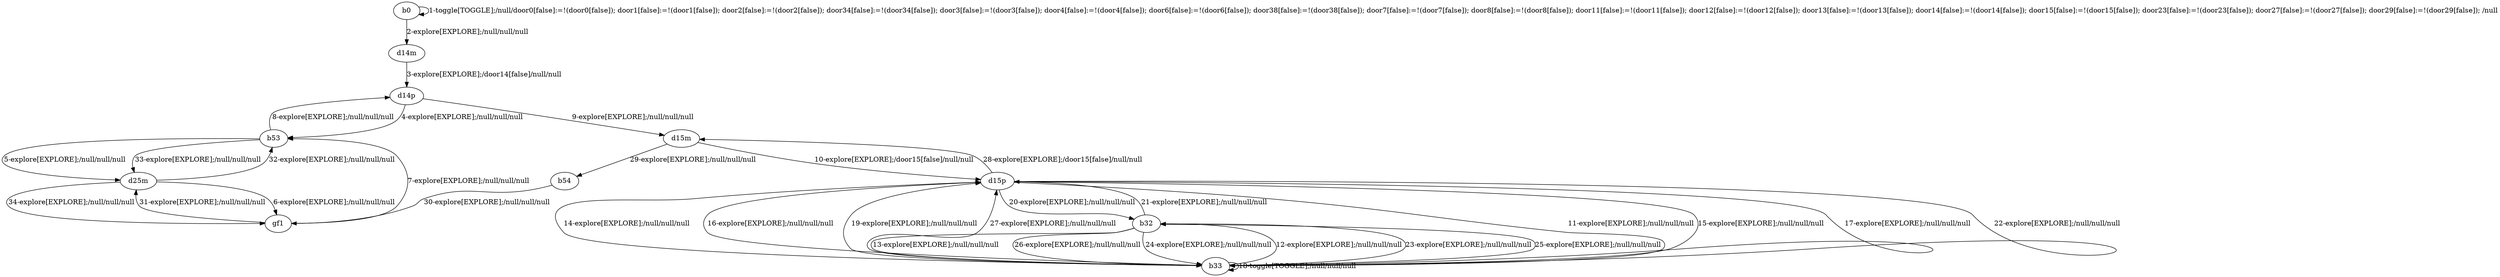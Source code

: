 # Total number of goals covered by this test: 7
# b33 --> b33
# b32 --> b33
# b33 --> b32
# b33 --> d15p
# d15p --> b33
# b32 --> d15p
# d15p --> b32

digraph g {
"b0" -> "b0" [label = "1-toggle[TOGGLE];/null/door0[false]:=!(door0[false]); door1[false]:=!(door1[false]); door2[false]:=!(door2[false]); door34[false]:=!(door34[false]); door3[false]:=!(door3[false]); door4[false]:=!(door4[false]); door6[false]:=!(door6[false]); door38[false]:=!(door38[false]); door7[false]:=!(door7[false]); door8[false]:=!(door8[false]); door11[false]:=!(door11[false]); door12[false]:=!(door12[false]); door13[false]:=!(door13[false]); door14[false]:=!(door14[false]); door15[false]:=!(door15[false]); door23[false]:=!(door23[false]); door27[false]:=!(door27[false]); door29[false]:=!(door29[false]); /null"];
"b0" -> "d14m" [label = "2-explore[EXPLORE];/null/null/null"];
"d14m" -> "d14p" [label = "3-explore[EXPLORE];/door14[false]/null/null"];
"d14p" -> "b53" [label = "4-explore[EXPLORE];/null/null/null"];
"b53" -> "d25m" [label = "5-explore[EXPLORE];/null/null/null"];
"d25m" -> "gf1" [label = "6-explore[EXPLORE];/null/null/null"];
"gf1" -> "b53" [label = "7-explore[EXPLORE];/null/null/null"];
"b53" -> "d14p" [label = "8-explore[EXPLORE];/null/null/null"];
"d14p" -> "d15m" [label = "9-explore[EXPLORE];/null/null/null"];
"d15m" -> "d15p" [label = "10-explore[EXPLORE];/door15[false]/null/null"];
"d15p" -> "b33" [label = "11-explore[EXPLORE];/null/null/null"];
"b33" -> "b32" [label = "12-explore[EXPLORE];/null/null/null"];
"b32" -> "b33" [label = "13-explore[EXPLORE];/null/null/null"];
"b33" -> "d15p" [label = "14-explore[EXPLORE];/null/null/null"];
"d15p" -> "b33" [label = "15-explore[EXPLORE];/null/null/null"];
"b33" -> "d15p" [label = "16-explore[EXPLORE];/null/null/null"];
"d15p" -> "b33" [label = "17-explore[EXPLORE];/null/null/null"];
"b33" -> "b33" [label = "18-toggle[TOGGLE];/null/null/null"];
"b33" -> "d15p" [label = "19-explore[EXPLORE];/null/null/null"];
"d15p" -> "b32" [label = "20-explore[EXPLORE];/null/null/null"];
"b32" -> "d15p" [label = "21-explore[EXPLORE];/null/null/null"];
"d15p" -> "b33" [label = "22-explore[EXPLORE];/null/null/null"];
"b33" -> "b32" [label = "23-explore[EXPLORE];/null/null/null"];
"b32" -> "b33" [label = "24-explore[EXPLORE];/null/null/null"];
"b33" -> "b32" [label = "25-explore[EXPLORE];/null/null/null"];
"b32" -> "b33" [label = "26-explore[EXPLORE];/null/null/null"];
"b33" -> "d15p" [label = "27-explore[EXPLORE];/null/null/null"];
"d15p" -> "d15m" [label = "28-explore[EXPLORE];/door15[false]/null/null"];
"d15m" -> "b54" [label = "29-explore[EXPLORE];/null/null/null"];
"b54" -> "gf1" [label = "30-explore[EXPLORE];/null/null/null"];
"gf1" -> "d25m" [label = "31-explore[EXPLORE];/null/null/null"];
"d25m" -> "b53" [label = "32-explore[EXPLORE];/null/null/null"];
"b53" -> "d25m" [label = "33-explore[EXPLORE];/null/null/null"];
"d25m" -> "gf1" [label = "34-explore[EXPLORE];/null/null/null"];
}